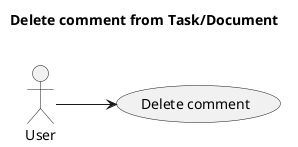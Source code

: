 @startuml
'https://plantuml.com/use-case-diagram
left to right direction
title Delete comment from Task/Document \n


(Delete comment) as (Use)

User --> (Use)

@enduml


